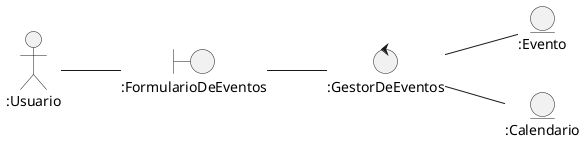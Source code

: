 @startuml UC3 Publicar evento

left to right direction

Actor ":Usuario" as u

boundary ":FormularioDeEventos" as form
control ":GestorDeEventos" as gestor

entity ":Evento" as event 
entity ":Calendario" as c

u-- form
form -- gestor 
gestor -- event
gestor -- c


@enduml